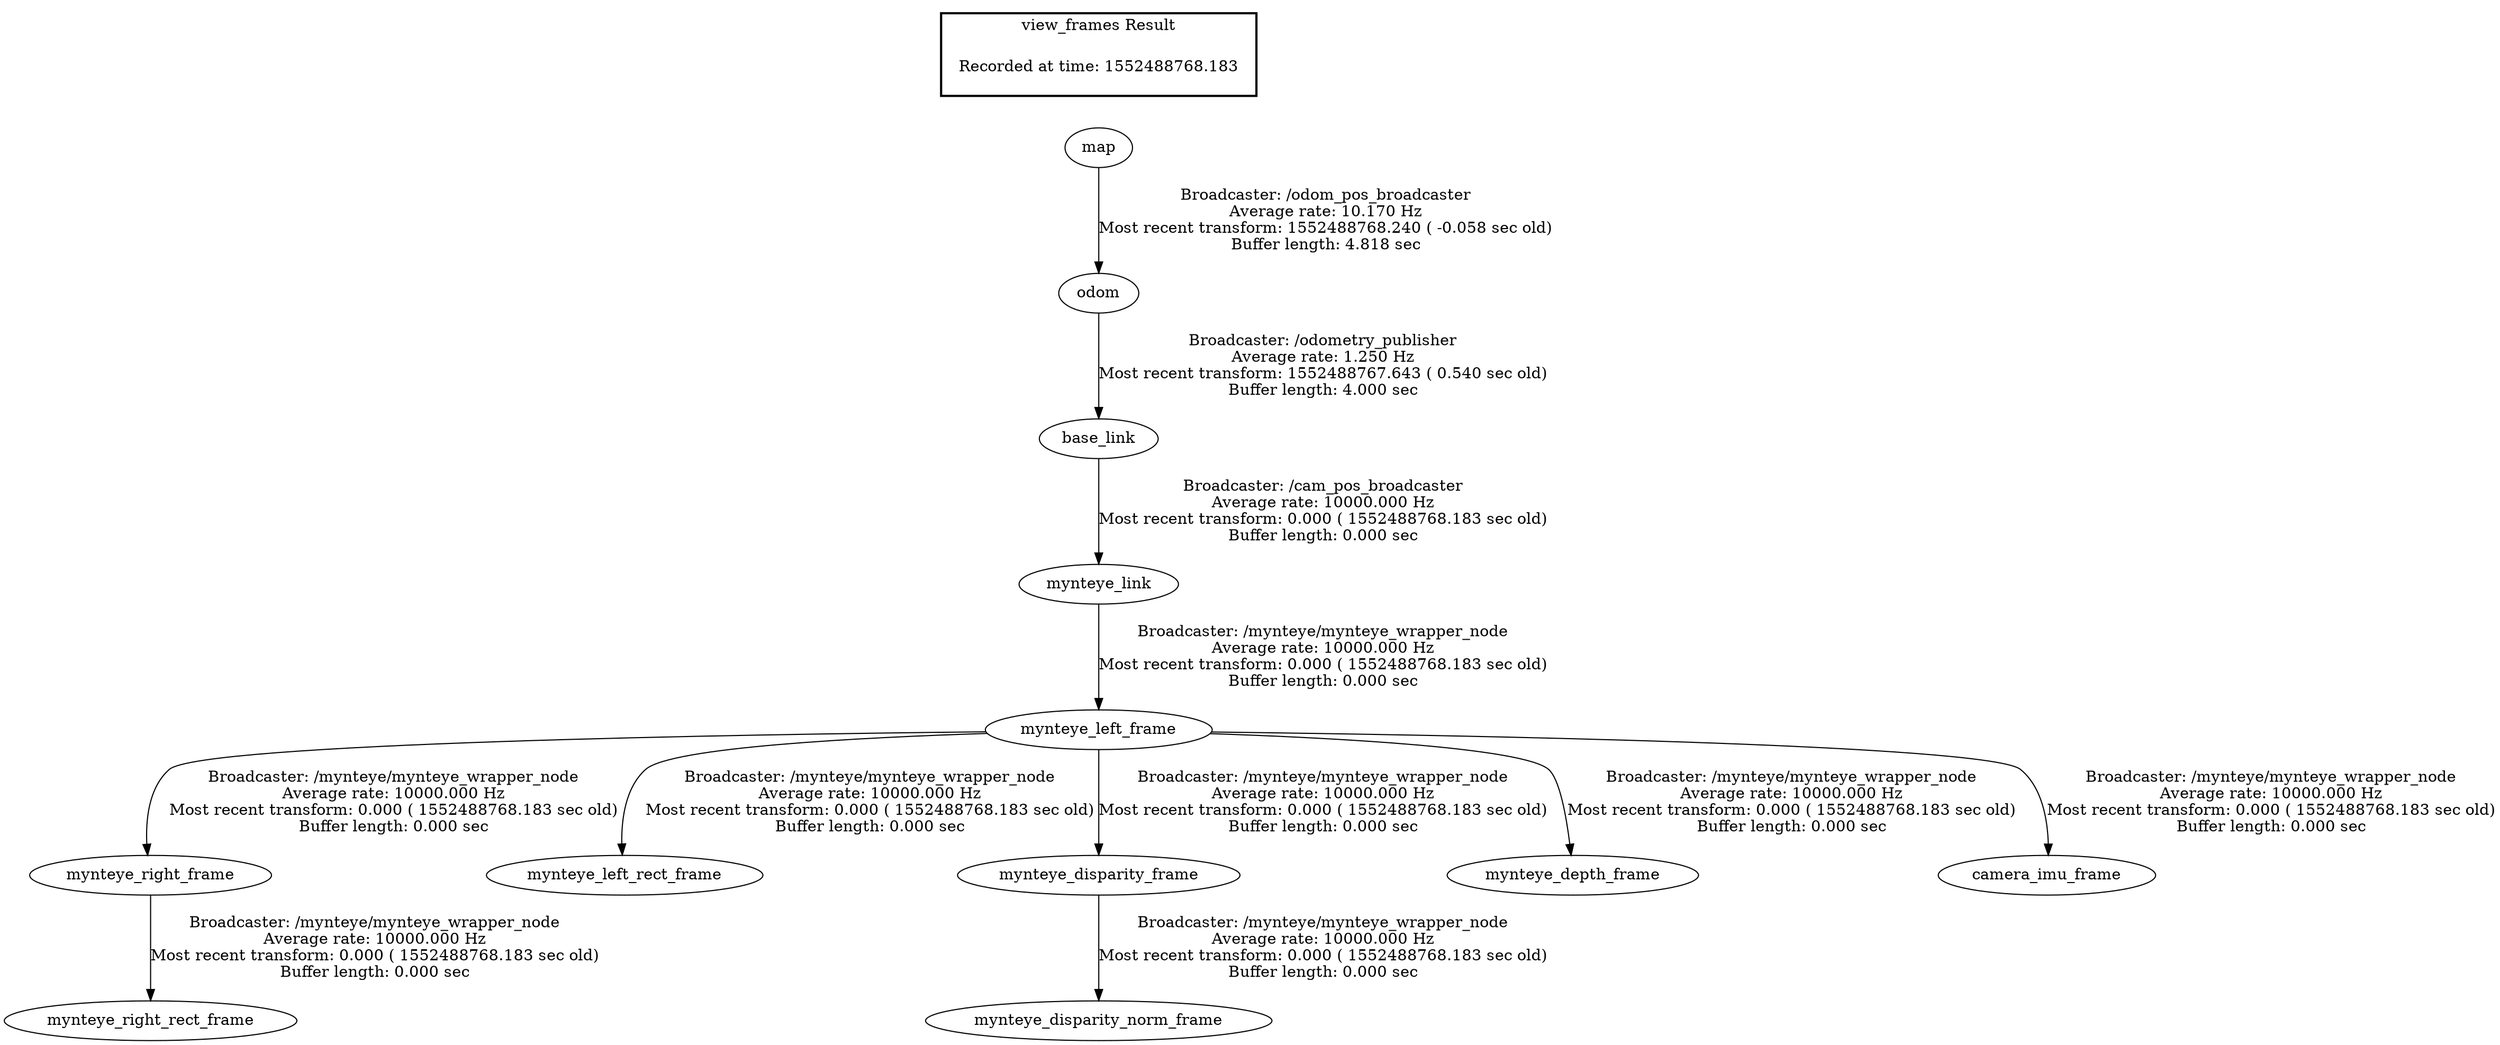 digraph G {
"mynteye_link" -> "mynteye_left_frame"[label="Broadcaster: /mynteye/mynteye_wrapper_node\nAverage rate: 10000.000 Hz\nMost recent transform: 0.000 ( 1552488768.183 sec old)\nBuffer length: 0.000 sec\n"];
"base_link" -> "mynteye_link"[label="Broadcaster: /cam_pos_broadcaster\nAverage rate: 10000.000 Hz\nMost recent transform: 0.000 ( 1552488768.183 sec old)\nBuffer length: 0.000 sec\n"];
"mynteye_left_frame" -> "mynteye_right_frame"[label="Broadcaster: /mynteye/mynteye_wrapper_node\nAverage rate: 10000.000 Hz\nMost recent transform: 0.000 ( 1552488768.183 sec old)\nBuffer length: 0.000 sec\n"];
"mynteye_left_frame" -> "mynteye_left_rect_frame"[label="Broadcaster: /mynteye/mynteye_wrapper_node\nAverage rate: 10000.000 Hz\nMost recent transform: 0.000 ( 1552488768.183 sec old)\nBuffer length: 0.000 sec\n"];
"mynteye_right_frame" -> "mynteye_right_rect_frame"[label="Broadcaster: /mynteye/mynteye_wrapper_node\nAverage rate: 10000.000 Hz\nMost recent transform: 0.000 ( 1552488768.183 sec old)\nBuffer length: 0.000 sec\n"];
"mynteye_left_frame" -> "mynteye_disparity_frame"[label="Broadcaster: /mynteye/mynteye_wrapper_node\nAverage rate: 10000.000 Hz\nMost recent transform: 0.000 ( 1552488768.183 sec old)\nBuffer length: 0.000 sec\n"];
"mynteye_disparity_frame" -> "mynteye_disparity_norm_frame"[label="Broadcaster: /mynteye/mynteye_wrapper_node\nAverage rate: 10000.000 Hz\nMost recent transform: 0.000 ( 1552488768.183 sec old)\nBuffer length: 0.000 sec\n"];
"mynteye_left_frame" -> "mynteye_depth_frame"[label="Broadcaster: /mynteye/mynteye_wrapper_node\nAverage rate: 10000.000 Hz\nMost recent transform: 0.000 ( 1552488768.183 sec old)\nBuffer length: 0.000 sec\n"];
"mynteye_left_frame" -> "camera_imu_frame"[label="Broadcaster: /mynteye/mynteye_wrapper_node\nAverage rate: 10000.000 Hz\nMost recent transform: 0.000 ( 1552488768.183 sec old)\nBuffer length: 0.000 sec\n"];
"odom" -> "base_link"[label="Broadcaster: /odometry_publisher\nAverage rate: 1.250 Hz\nMost recent transform: 1552488767.643 ( 0.540 sec old)\nBuffer length: 4.000 sec\n"];
"map" -> "odom"[label="Broadcaster: /odom_pos_broadcaster\nAverage rate: 10.170 Hz\nMost recent transform: 1552488768.240 ( -0.058 sec old)\nBuffer length: 4.818 sec\n"];
edge [style=invis];
 subgraph cluster_legend { style=bold; color=black; label ="view_frames Result";
"Recorded at time: 1552488768.183"[ shape=plaintext ] ;
 }->"map";
}
